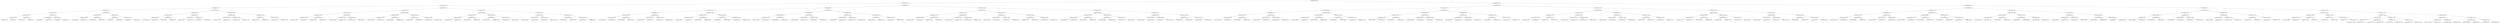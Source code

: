 digraph G{
777631320 [label="Node{data=[4519, 4519]}"]
777631320 -> 1079988125
1079988125 [label="Node{data=[3331, 3331]}"]
1079988125 -> 1029733685
1029733685 [label="Node{data=[1793, 1793]}"]
1029733685 -> 249038487
249038487 [label="Node{data=[304, 304]}"]
249038487 -> 1842383458
1842383458 [label="Node{data=[288, 288]}"]
1842383458 -> 1472791522
1472791522 [label="Node{data=[280, 280]}"]
1472791522 -> 1778275835
1778275835 [label="Node{data=[276, 276]}"]
1778275835 -> 660347629
660347629 [label="Node{data=[274, 274]}"]
660347629 -> 1312167934
1312167934 [label="Node{data=[273, 273]}"]
660347629 -> 1375722441
1375722441 [label="Node{data=[275, 275]}"]
1778275835 -> 1253379456
1253379456 [label="Node{data=[278, 278]}"]
1253379456 -> 226098505
226098505 [label="Node{data=[277, 277]}"]
1253379456 -> 1930334975
1930334975 [label="Node{data=[279, 279]}"]
1472791522 -> 1551908548
1551908548 [label="Node{data=[284, 284]}"]
1551908548 -> 1052500441
1052500441 [label="Node{data=[282, 282]}"]
1052500441 -> 2095763698
2095763698 [label="Node{data=[281, 281]}"]
1052500441 -> 2079599866
2079599866 [label="Node{data=[283, 283]}"]
1551908548 -> 652172126
652172126 [label="Node{data=[286, 286]}"]
652172126 -> 1191957365
1191957365 [label="Node{data=[285, 285]}"]
652172126 -> 1833756198
1833756198 [label="Node{data=[287, 287]}"]
1842383458 -> 931501193
931501193 [label="Node{data=[296, 296]}"]
931501193 -> 1809591436
1809591436 [label="Node{data=[292, 292]}"]
1809591436 -> 1926617849
1926617849 [label="Node{data=[290, 290]}"]
1926617849 -> 2015526739
2015526739 [label="Node{data=[289, 289]}"]
1926617849 -> 1670946050
1670946050 [label="Node{data=[291, 291]}"]
1809591436 -> 1764386225
1764386225 [label="Node{data=[294, 294]}"]
1764386225 -> 905214079
905214079 [label="Node{data=[293, 293]}"]
1764386225 -> 1590120821
1590120821 [label="Node{data=[295, 295]}"]
931501193 -> 2031134498
2031134498 [label="Node{data=[300, 300]}"]
2031134498 -> 1127043676
1127043676 [label="Node{data=[298, 298]}"]
1127043676 -> 1426914758
1426914758 [label="Node{data=[297, 297]}"]
1127043676 -> 824464107
824464107 [label="Node{data=[299, 299]}"]
2031134498 -> 1299307098
1299307098 [label="Node{data=[302, 302]}"]
1299307098 -> 1684524570
1684524570 [label="Node{data=[301, 301]}"]
1299307098 -> 1446505885
1446505885 [label="Node{data=[303, 303]}"]
249038487 -> 1159155386
1159155386 [label="Node{data=[1036, 1036]}"]
1159155386 -> 116911944
116911944 [label="Node{data=[369, 369]}"]
116911944 -> 1555752594
1555752594 [label="Node{data=[308, 308]}"]
1555752594 -> 898151325
898151325 [label="Node{data=[306, 306]}"]
898151325 -> 1242908936
1242908936 [label="Node{data=[305, 305]}"]
898151325 -> 1931571885
1931571885 [label="Node{data=[307, 307]}"]
1555752594 -> 2015659053
2015659053 [label="Node{data=[340, 340]}"]
2015659053 -> 138466543
138466543 [label="Node{data=[309, 309]}"]
2015659053 -> 1753059814
1753059814 [label="Node{data=[345, 345]}"]
116911944 -> 280044126
280044126 [label="Node{data=[783, 783]}"]
280044126 -> 1281939849
1281939849 [label="Node{data=[447, 447]}"]
1281939849 -> 1107401543
1107401543 [label="Node{data=[375, 375]}"]
1281939849 -> 1190645824
1190645824 [label="Node{data=[759, 759]}"]
280044126 -> 1598929170
1598929170 [label="Node{data=[785, 785]}"]
1598929170 -> 1440978915
1440978915 [label="Node{data=[784, 784]}"]
1598929170 -> 469169595
469169595 [label="Node{data=[832, 832]}"]
1159155386 -> 1677415253
1677415253 [label="Node{data=[1785, 1785]}"]
1677415253 -> 1372386065
1372386065 [label="Node{data=[1688, 1688]}"]
1372386065 -> 408500804
408500804 [label="Node{data=[1220, 1220]}"]
408500804 -> 883838937
883838937 [label="Node{data=[1215, 1215]}"]
408500804 -> 225887202
225887202 [label="Node{data=[1560, 1560]}"]
1372386065 -> 999615782
999615782 [label="Node{data=[1783, 1783]}"]
999615782 -> 1791912714
1791912714 [label="Node{data=[1782, 1782]}"]
999615782 -> 752365837
752365837 [label="Node{data=[1784, 1784]}"]
1677415253 -> 386571943
386571943 [label="Node{data=[1789, 1789]}"]
386571943 -> 199998653
199998653 [label="Node{data=[1787, 1787]}"]
199998653 -> 308547825
308547825 [label="Node{data=[1786, 1786]}"]
199998653 -> 2136546281
2136546281 [label="Node{data=[1788, 1788]}"]
386571943 -> 1021660419
1021660419 [label="Node{data=[1791, 1791]}"]
1021660419 -> 1790775414
1790775414 [label="Node{data=[1790, 1790]}"]
1021660419 -> 1483499080
1483499080 [label="Node{data=[1792, 1792]}"]
1029733685 -> 1868413183
1868413183 [label="Node{data=[2297, 2297]}"]
1868413183 -> 2043051330
2043051330 [label="Node{data=[2281, 2281]}"]
2043051330 -> 2071657644
2071657644 [label="Node{data=[2048, 2048]}"]
2071657644 -> 1075809197
1075809197 [label="Node{data=[1895, 1895]}"]
1075809197 -> 1116166417
1116166417 [label="Node{data=[1795, 1795]}"]
1116166417 -> 140578926
140578926 [label="Node{data=[1794, 1794]}"]
1116166417 -> 609354322
609354322 [label="Node{data=[1895, 1895]}"]
1075809197 -> 413968278
413968278 [label="Node{data=[2008, 2008]}"]
413968278 -> 1620781635
1620781635 [label="Node{data=[1928, 1928]}"]
413968278 -> 1626977374
1626977374 [label="Node{data=[2037, 2037]}"]
2071657644 -> 1410165377
1410165377 [label="Node{data=[2264, 2264]}"]
1410165377 -> 694220673
694220673 [label="Node{data=[2101, 2101]}"]
694220673 -> 277875164
277875164 [label="Node{data=[2084, 2084]}"]
694220673 -> 1030100180
1030100180 [label="Node{data=[2160, 2160]}"]
1410165377 -> 41957531
41957531 [label="Node{data=[2279, 2279]}"]
41957531 -> 745675701
745675701 [label="Node{data=[2278, 2278]}"]
41957531 -> 1010575630
1010575630 [label="Node{data=[2280, 2280]}"]
2043051330 -> 829508329
829508329 [label="Node{data=[2289, 2289]}"]
829508329 -> 842459324
842459324 [label="Node{data=[2285, 2285]}"]
842459324 -> 237368060
237368060 [label="Node{data=[2283, 2283]}"]
237368060 -> 1393348207
1393348207 [label="Node{data=[2282, 2282]}"]
237368060 -> 1754394853
1754394853 [label="Node{data=[2284, 2284]}"]
842459324 -> 1835501123
1835501123 [label="Node{data=[2287, 2287]}"]
1835501123 -> 1282685697
1282685697 [label="Node{data=[2286, 2286]}"]
1835501123 -> 2042559318
2042559318 [label="Node{data=[2288, 2288]}"]
829508329 -> 508504668
508504668 [label="Node{data=[2293, 2293]}"]
508504668 -> 1338761800
1338761800 [label="Node{data=[2291, 2291]}"]
1338761800 -> 579495043
579495043 [label="Node{data=[2290, 2290]}"]
1338761800 -> 752897999
752897999 [label="Node{data=[2292, 2292]}"]
508504668 -> 1268424133
1268424133 [label="Node{data=[2295, 2295]}"]
1268424133 -> 1540616028
1540616028 [label="Node{data=[2294, 2294]}"]
1268424133 -> 705439449
705439449 [label="Node{data=[2296, 2296]}"]
1868413183 -> 79469152
79469152 [label="Node{data=[3031, 3031]}"]
79469152 -> 458705799
458705799 [label="Node{data=[2882, 2882]}"]
458705799 -> 1606086334
1606086334 [label="Node{data=[2587, 2587]}"]
1606086334 -> 340472190
340472190 [label="Node{data=[2360, 2360]}"]
340472190 -> 1950668301
1950668301 [label="Node{data=[2330, 2330]}"]
340472190 -> 1441706097
1441706097 [label="Node{data=[2572, 2572]}"]
1606086334 -> 1571384172
1571384172 [label="Node{data=[2760, 2760]}"]
1571384172 -> 279212390
279212390 [label="Node{data=[2736, 2736]}"]
1571384172 -> 1115830721
1115830721 [label="Node{data=[2851, 2851]}"]
458705799 -> 1657763032
1657763032 [label="Node{data=[2935, 2935]}"]
1657763032 -> 1957401062
1957401062 [label="Node{data=[2894, 2894]}"]
1957401062 -> 1203237204
1203237204 [label="Node{data=[2887, 2887]}"]
1957401062 -> 338199634
338199634 [label="Node{data=[2918, 2918]}"]
1657763032 -> 232278971
232278971 [label="Node{data=[2982, 2982]}"]
232278971 -> 634703687
634703687 [label="Node{data=[2936, 2936]}"]
232278971 -> 1561438200
1561438200 [label="Node{data=[2984, 2984]}"]
79469152 -> 231449116
231449116 [label="Node{data=[3323, 3323]}"]
231449116 -> 1115796877
1115796877 [label="Node{data=[3319, 3319]}"]
1115796877 -> 1101853805
1101853805 [label="Node{data=[3317, 3317]}"]
1101853805 -> 299021767
299021767 [label="Node{data=[3102, 3102]}"]
1101853805 -> 1096363683
1096363683 [label="Node{data=[3318, 3318]}"]
1115796877 -> 247191256
247191256 [label="Node{data=[3321, 3321]}"]
247191256 -> 680678654
680678654 [label="Node{data=[3320, 3320]}"]
247191256 -> 745189542
745189542 [label="Node{data=[3322, 3322]}"]
231449116 -> 617525182
617525182 [label="Node{data=[3327, 3327]}"]
617525182 -> 1955832041
1955832041 [label="Node{data=[3325, 3325]}"]
1955832041 -> 1318858529
1318858529 [label="Node{data=[3324, 3324]}"]
1955832041 -> 923425236
923425236 [label="Node{data=[3326, 3326]}"]
617525182 -> 1718133716
1718133716 [label="Node{data=[3329, 3329]}"]
1718133716 -> 261477144
261477144 [label="Node{data=[3328, 3328]}"]
1718133716 -> 543101164
543101164 [label="Node{data=[3330, 3330]}"]
1079988125 -> 1165896138
1165896138 [label="Node{data=[4207, 4207]}"]
1165896138 -> 1714111666
1714111666 [label="Node{data=[3530, 3530]}"]
1714111666 -> 1200047740
1200047740 [label="Node{data=[3347, 3347]}"]
1200047740 -> 528999952
528999952 [label="Node{data=[3339, 3339]}"]
528999952 -> 730053715
730053715 [label="Node{data=[3335, 3335]}"]
730053715 -> 389116741
389116741 [label="Node{data=[3333, 3333]}"]
389116741 -> 1794663289
1794663289 [label="Node{data=[3332, 3332]}"]
389116741 -> 1257226064
1257226064 [label="Node{data=[3334, 3334]}"]
730053715 -> 2084103034
2084103034 [label="Node{data=[3337, 3337]}"]
2084103034 -> 1611603171
1611603171 [label="Node{data=[3336, 3336]}"]
2084103034 -> 1229277232
1229277232 [label="Node{data=[3338, 3338]}"]
528999952 -> 2129095543
2129095543 [label="Node{data=[3343, 3343]}"]
2129095543 -> 1165976802
1165976802 [label="Node{data=[3341, 3341]}"]
1165976802 -> 1561297066
1561297066 [label="Node{data=[3340, 3340]}"]
1165976802 -> 1047025651
1047025651 [label="Node{data=[3342, 3342]}"]
2129095543 -> 2064723866
2064723866 [label="Node{data=[3345, 3345]}"]
2064723866 -> 1173818478
1173818478 [label="Node{data=[3344, 3344]}"]
2064723866 -> 1683803818
1683803818 [label="Node{data=[3346, 3346]}"]
1200047740 -> 410507805
410507805 [label="Node{data=[3355, 3355]}"]
410507805 -> 1793612662
1793612662 [label="Node{data=[3351, 3351]}"]
1793612662 -> 385990201
385990201 [label="Node{data=[3349, 3349]}"]
385990201 -> 363465709
363465709 [label="Node{data=[3348, 3348]}"]
385990201 -> 858492023
858492023 [label="Node{data=[3350, 3350]}"]
1793612662 -> 456147599
456147599 [label="Node{data=[3353, 3353]}"]
456147599 -> 31119270
31119270 [label="Node{data=[3352, 3352]}"]
456147599 -> 1156206867
1156206867 [label="Node{data=[3354, 3354]}"]
410507805 -> 726476237
726476237 [label="Node{data=[3500, 3500]}"]
726476237 -> 846212625
846212625 [label="Node{data=[3357, 3357]}"]
846212625 -> 1698740254
1698740254 [label="Node{data=[3356, 3356]}"]
846212625 -> 1932791660
1932791660 [label="Node{data=[3491, 3491]}"]
726476237 -> 831864714
831864714 [label="Node{data=[3528, 3528]}"]
831864714 -> 44474127
44474127 [label="Node{data=[3527, 3527]}"]
831864714 -> 1657165581
1657165581 [label="Node{data=[3529, 3529]}"]
1714111666 -> 836397910
836397910 [label="Node{data=[3907, 3907]}"]
836397910 -> 690715528
690715528 [label="Node{data=[3538, 3538]}"]
690715528 -> 524535621
524535621 [label="Node{data=[3534, 3534]}"]
524535621 -> 1340966303
1340966303 [label="Node{data=[3532, 3532]}"]
1340966303 -> 756008943
756008943 [label="Node{data=[3531, 3531]}"]
1340966303 -> 1602887421
1602887421 [label="Node{data=[3533, 3533]}"]
524535621 -> 1592955814
1592955814 [label="Node{data=[3536, 3536]}"]
1592955814 -> 2106602650
2106602650 [label="Node{data=[3535, 3535]}"]
1592955814 -> 779334776
779334776 [label="Node{data=[3537, 3537]}"]
690715528 -> 562113213
562113213 [label="Node{data=[3542, 3542]}"]
562113213 -> 1805968008
1805968008 [label="Node{data=[3540, 3540]}"]
1805968008 -> 392970114
392970114 [label="Node{data=[3539, 3539]}"]
1805968008 -> 613386595
613386595 [label="Node{data=[3541, 3541]}"]
562113213 -> 208898957
208898957 [label="Node{data=[3544, 3544]}"]
208898957 -> 1083148329
1083148329 [label="Node{data=[3543, 3543]}"]
208898957 -> 921251733
921251733 [label="Node{data=[3831, 3831]}"]
836397910 -> 1861582010
1861582010 [label="Node{data=[4199, 4199]}"]
1861582010 -> 2127211786
2127211786 [label="Node{data=[4123, 4123]}"]
2127211786 -> 1119403066
1119403066 [label="Node{data=[4096, 4096]}"]
1119403066 -> 1028826751
1028826751 [label="Node{data=[3923, 3923]}"]
1119403066 -> 2013732291
2013732291 [label="Node{data=[4105, 4105]}"]
2127211786 -> 1393446196
1393446196 [label="Node{data=[4170, 4170]}"]
1393446196 -> 1422942723
1422942723 [label="Node{data=[4124, 4124]}"]
1393446196 -> 2082035640
2082035640 [label="Node{data=[4198, 4198]}"]
1861582010 -> 1018209533
1018209533 [label="Node{data=[4203, 4203]}"]
1018209533 -> 494287282
494287282 [label="Node{data=[4201, 4201]}"]
494287282 -> 1247903845
1247903845 [label="Node{data=[4200, 4200]}"]
494287282 -> 2096343558
2096343558 [label="Node{data=[4202, 4202]}"]
1018209533 -> 1163750953
1163750953 [label="Node{data=[4205, 4205]}"]
1163750953 -> 1766483097
1766483097 [label="Node{data=[4204, 4204]}"]
1163750953 -> 804168573
804168573 [label="Node{data=[4206, 4206]}"]
1165896138 -> 1311543068
1311543068 [label="Node{data=[4487, 4487]}"]
1311543068 -> 1613667542
1613667542 [label="Node{data=[4442, 4442]}"]
1613667542 -> 1517961958
1517961958 [label="Node{data=[4411, 4411]}"]
1517961958 -> 5629855
5629855 [label="Node{data=[4211, 4211]}"]
5629855 -> 715906278
715906278 [label="Node{data=[4209, 4209]}"]
715906278 -> 1056386377
1056386377 [label="Node{data=[4208, 4208]}"]
715906278 -> 915551491
915551491 [label="Node{data=[4210, 4210]}"]
5629855 -> 424953169
424953169 [label="Node{data=[4213, 4213]}"]
424953169 -> 1844246129
1844246129 [label="Node{data=[4212, 4212]}"]
424953169 -> 1794507744
1794507744 [label="Node{data=[4214, 4214]}"]
1517961958 -> 1298860432
1298860432 [label="Node{data=[4438, 4438]}"]
1298860432 -> 1982772129
1982772129 [label="Node{data=[4436, 4436]}"]
1982772129 -> 2088475755
2088475755 [label="Node{data=[4417, 4417]}"]
1982772129 -> 650672391
650672391 [label="Node{data=[4437, 4437]}"]
1298860432 -> 872076231
872076231 [label="Node{data=[4440, 4440]}"]
872076231 -> 810212770
810212770 [label="Node{data=[4439, 4439]}"]
872076231 -> 275941124
275941124 [label="Node{data=[4441, 4441]}"]
1613667542 -> 1964495948
1964495948 [label="Node{data=[4450, 4450]}"]
1964495948 -> 278283714
278283714 [label="Node{data=[4446, 4446]}"]
278283714 -> 1985424831
1985424831 [label="Node{data=[4444, 4444]}"]
1985424831 -> 1914293974
1914293974 [label="Node{data=[4443, 4443]}"]
1985424831 -> 971489645
971489645 [label="Node{data=[4445, 4445]}"]
278283714 -> 469576646
469576646 [label="Node{data=[4448, 4448]}"]
469576646 -> 1409865683
1409865683 [label="Node{data=[4447, 4447]}"]
469576646 -> 1759235322
1759235322 [label="Node{data=[4449, 4449]}"]
1964495948 -> 1865454629
1865454629 [label="Node{data=[4454, 4454]}"]
1865454629 -> 501297438
501297438 [label="Node{data=[4452, 4452]}"]
501297438 -> 256236350
256236350 [label="Node{data=[4451, 4451]}"]
501297438 -> 969894448
969894448 [label="Node{data=[4453, 4453]}"]
1865454629 -> 1379225744
1379225744 [label="Node{data=[4458, 4458]}"]
1379225744 -> 1187570185
1187570185 [label="Node{data=[4455, 4455]}"]
1379225744 -> 1744133573
1744133573 [label="Node{data=[4459, 4459]}"]
1311543068 -> 631846369
631846369 [label="Node{data=[4503, 4503]}"]
631846369 -> 1566593044
1566593044 [label="Node{data=[4495, 4495]}"]
1566593044 -> 1555638555
1555638555 [label="Node{data=[4491, 4491]}"]
1555638555 -> 300895292
300895292 [label="Node{data=[4489, 4489]}"]
300895292 -> 2105898461
2105898461 [label="Node{data=[4488, 4488]}"]
300895292 -> 574253705
574253705 [label="Node{data=[4490, 4490]}"]
1555638555 -> 928935460
928935460 [label="Node{data=[4493, 4493]}"]
928935460 -> 1555782239
1555782239 [label="Node{data=[4492, 4492]}"]
928935460 -> 180811656
180811656 [label="Node{data=[4494, 4494]}"]
1566593044 -> 2069473915
2069473915 [label="Node{data=[4499, 4499]}"]
2069473915 -> 1060291706
1060291706 [label="Node{data=[4497, 4497]}"]
1060291706 -> 962398305
962398305 [label="Node{data=[4496, 4496]}"]
1060291706 -> 77251189
77251189 [label="Node{data=[4498, 4498]}"]
2069473915 -> 841394927
841394927 [label="Node{data=[4501, 4501]}"]
841394927 -> 463382981
463382981 [label="Node{data=[4500, 4500]}"]
841394927 -> 1246864599
1246864599 [label="Node{data=[4502, 4502]}"]
631846369 -> 411717250
411717250 [label="Node{data=[4511, 4511]}"]
411717250 -> 536669870
536669870 [label="Node{data=[4507, 4507]}"]
536669870 -> 1900198933
1900198933 [label="Node{data=[4505, 4505]}"]
1900198933 -> 921885174
921885174 [label="Node{data=[4504, 4504]}"]
1900198933 -> 2084990964
2084990964 [label="Node{data=[4506, 4506]}"]
536669870 -> 70739788
70739788 [label="Node{data=[4509, 4509]}"]
70739788 -> 1626460619
1626460619 [label="Node{data=[4508, 4508]}"]
70739788 -> 1089243466
1089243466 [label="Node{data=[4510, 4510]}"]
411717250 -> 253392748
253392748 [label="Node{data=[4515, 4515]}"]
253392748 -> 816344260
816344260 [label="Node{data=[4513, 4513]}"]
816344260 -> 1580833939
1580833939 [label="Node{data=[4512, 4512]}"]
816344260 -> 2059139271
2059139271 [label="Node{data=[4514, 4514]}"]
253392748 -> 642142699
642142699 [label="Node{data=[4517, 4517]}"]
642142699 -> 1442564011
1442564011 [label="Node{data=[4516, 4516]}"]
642142699 -> 1194591363
1194591363 [label="Node{data=[4518, 4518]}"]
777631320 -> 1651286370
1651286370 [label="Node{data=[5230, 5230]}"]
1651286370 -> 1982954957
1982954957 [label="Node{data=[4725, 4725]}"]
1982954957 -> 2113677887
2113677887 [label="Node{data=[4674, 4674]}"]
2113677887 -> 445327647
445327647 [label="Node{data=[4658, 4658]}"]
445327647 -> 493616285
493616285 [label="Node{data=[4559, 4559]}"]
493616285 -> 1615406568
1615406568 [label="Node{data=[4523, 4523]}"]
1615406568 -> 2088261132
2088261132 [label="Node{data=[4521, 4521]}"]
2088261132 -> 1073240909
1073240909 [label="Node{data=[4520, 4520]}"]
2088261132 -> 2109069115
2109069115 [label="Node{data=[4522, 4522]}"]
1615406568 -> 1425726208
1425726208 [label="Node{data=[4525, 4525]}"]
1425726208 -> 1779183525
1779183525 [label="Node{data=[4524, 4524]}"]
1425726208 -> 391328666
391328666 [label="Node{data=[4526, 4526]}"]
493616285 -> 1150038596
1150038596 [label="Node{data=[4648, 4648]}"]
1150038596 -> 1177342734
1177342734 [label="Node{data=[4623, 4623]}"]
1177342734 -> 1297526121
1297526121 [label="Node{data=[4580, 4580]}"]
1177342734 -> 1125615802
1125615802 [label="Node{data=[4643, 4643]}"]
1150038596 -> 1722588302
1722588302 [label="Node{data=[4656, 4656]}"]
1722588302 -> 1178109942
1178109942 [label="Node{data=[4655, 4655]}"]
1722588302 -> 1056790461
1056790461 [label="Node{data=[4657, 4657]}"]
445327647 -> 1104169600
1104169600 [label="Node{data=[4666, 4666]}"]
1104169600 -> 1134229208
1134229208 [label="Node{data=[4662, 4662]}"]
1134229208 -> 1092607594
1092607594 [label="Node{data=[4660, 4660]}"]
1092607594 -> 353053003
353053003 [label="Node{data=[4659, 4659]}"]
1092607594 -> 1456268576
1456268576 [label="Node{data=[4661, 4661]}"]
1134229208 -> 1123349783
1123349783 [label="Node{data=[4664, 4664]}"]
1123349783 -> 2108137389
2108137389 [label="Node{data=[4663, 4663]}"]
1123349783 -> 833269795
833269795 [label="Node{data=[4665, 4665]}"]
1104169600 -> 8300243
8300243 [label="Node{data=[4670, 4670]}"]
8300243 -> 1707583366
1707583366 [label="Node{data=[4668, 4668]}"]
1707583366 -> 610010724
610010724 [label="Node{data=[4667, 4667]}"]
1707583366 -> 1083412836
1083412836 [label="Node{data=[4669, 4669]}"]
8300243 -> 900657051
900657051 [label="Node{data=[4672, 4672]}"]
900657051 -> 1829602623
1829602623 [label="Node{data=[4671, 4671]}"]
900657051 -> 690405852
690405852 [label="Node{data=[4673, 4673]}"]
2113677887 -> 1977773357
1977773357 [label="Node{data=[4690, 4690]}"]
1977773357 -> 930256445
930256445 [label="Node{data=[4682, 4682]}"]
930256445 -> 911726993
911726993 [label="Node{data=[4678, 4678]}"]
911726993 -> 694208166
694208166 [label="Node{data=[4676, 4676]}"]
694208166 -> 1326276002
1326276002 [label="Node{data=[4675, 4675]}"]
694208166 -> 1827531008
1827531008 [label="Node{data=[4677, 4677]}"]
911726993 -> 1685991005
1685991005 [label="Node{data=[4680, 4680]}"]
1685991005 -> 1266975106
1266975106 [label="Node{data=[4679, 4679]}"]
1685991005 -> 1849767197
1849767197 [label="Node{data=[4681, 4681]}"]
930256445 -> 1843881020
1843881020 [label="Node{data=[4686, 4686]}"]
1843881020 -> 2021569307
2021569307 [label="Node{data=[4684, 4684]}"]
2021569307 -> 387556615
387556615 [label="Node{data=[4683, 4683]}"]
2021569307 -> 1880589092
1880589092 [label="Node{data=[4685, 4685]}"]
1843881020 -> 638046110
638046110 [label="Node{data=[4688, 4688]}"]
638046110 -> 728520238
728520238 [label="Node{data=[4687, 4687]}"]
638046110 -> 1896349657
1896349657 [label="Node{data=[4689, 4689]}"]
1977773357 -> 1036344446
1036344446 [label="Node{data=[4698, 4698]}"]
1036344446 -> 623251303
623251303 [label="Node{data=[4694, 4694]}"]
623251303 -> 1823666379
1823666379 [label="Node{data=[4692, 4692]}"]
1823666379 -> 570766259
570766259 [label="Node{data=[4691, 4691]}"]
1823666379 -> 901037345
901037345 [label="Node{data=[4693, 4693]}"]
623251303 -> 553435591
553435591 [label="Node{data=[4696, 4696]}"]
553435591 -> 1530087867
1530087867 [label="Node{data=[4695, 4695]}"]
553435591 -> 1352692165
1352692165 [label="Node{data=[4697, 4697]}"]
1036344446 -> 1089311557
1089311557 [label="Node{data=[4702, 4702]}"]
1089311557 -> 106532966
106532966 [label="Node{data=[4700, 4700]}"]
106532966 -> 1206288263
1206288263 [label="Node{data=[4699, 4699]}"]
106532966 -> 345706727
345706727 [label="Node{data=[4701, 4701]}"]
1089311557 -> 952159882
952159882 [label="Node{data=[4707, 4707]}"]
952159882 -> 1926275924
1926275924 [label="Node{data=[4703, 4703]}"]
952159882 -> 104788174
104788174 [label="Node{data=[4724, 4724]}"]
1982954957 -> 1248777414
1248777414 [label="Node{data=[5176, 5176]}"]
1248777414 -> 1952769951
1952769951 [label="Node{data=[4918, 4918]}"]
1952769951 -> 56172612
56172612 [label="Node{data=[4733, 4733]}"]
56172612 -> 1922041953
1922041953 [label="Node{data=[4729, 4729]}"]
1922041953 -> 1323579921
1323579921 [label="Node{data=[4727, 4727]}"]
1323579921 -> 502232141
502232141 [label="Node{data=[4726, 4726]}"]
1323579921 -> 1476275380
1476275380 [label="Node{data=[4728, 4728]}"]
1922041953 -> 627045674
627045674 [label="Node{data=[4731, 4731]}"]
627045674 -> 1241806626
1241806626 [label="Node{data=[4730, 4730]}"]
627045674 -> 741289779
741289779 [label="Node{data=[4732, 4732]}"]
56172612 -> 168967566
168967566 [label="Node{data=[4767, 4767]}"]
168967566 -> 1346273091
1346273091 [label="Node{data=[4735, 4735]}"]
1346273091 -> 971681537
971681537 [label="Node{data=[4734, 4734]}"]
1346273091 -> 1827228088
1827228088 [label="Node{data=[4736, 4736]}"]
168967566 -> 1997338598
1997338598 [label="Node{data=[4852, 4852]}"]
1997338598 -> 1416321571
1416321571 [label="Node{data=[4775, 4775]}"]
1997338598 -> 949318920
949318920 [label="Node{data=[4917, 4917]}"]
1952769951 -> 504844075
504844075 [label="Node{data=[5081, 5081]}"]
504844075 -> 246687944
246687944 [label="Node{data=[5077, 5077]}"]
246687944 -> 8438143
8438143 [label="Node{data=[5075, 5075]}"]
8438143 -> 330221906
330221906 [label="Node{data=[4954, 4954]}"]
8438143 -> 937734683
937734683 [label="Node{data=[5076, 5076]}"]
246687944 -> 406400583
406400583 [label="Node{data=[5079, 5079]}"]
406400583 -> 515153670
515153670 [label="Node{data=[5078, 5078]}"]
406400583 -> 2067079643
2067079643 [label="Node{data=[5080, 5080]}"]
504844075 -> 1767059660
1767059660 [label="Node{data=[5172, 5172]}"]
1767059660 -> 952721591
952721591 [label="Node{data=[5152, 5152]}"]
952721591 -> 37721095
37721095 [label="Node{data=[5105, 5105]}"]
952721591 -> 1356224098
1356224098 [label="Node{data=[5171, 5171]}"]
1767059660 -> 552847844
552847844 [label="Node{data=[5174, 5174]}"]
552847844 -> 1405933973
1405933973 [label="Node{data=[5173, 5173]}"]
552847844 -> 766373959
766373959 [label="Node{data=[5175, 5175]}"]
1248777414 -> 1336596182
1336596182 [label="Node{data=[5192, 5192]}"]
1336596182 -> 1906870830
1906870830 [label="Node{data=[5184, 5184]}"]
1906870830 -> 1142810111
1142810111 [label="Node{data=[5180, 5180]}"]
1142810111 -> 108006131
108006131 [label="Node{data=[5178, 5178]}"]
108006131 -> 527790221
527790221 [label="Node{data=[5177, 5177]}"]
108006131 -> 708407479
708407479 [label="Node{data=[5179, 5179]}"]
1142810111 -> 27281938
27281938 [label="Node{data=[5182, 5182]}"]
27281938 -> 117571399
117571399 [label="Node{data=[5181, 5181]}"]
27281938 -> 860096050
860096050 [label="Node{data=[5183, 5183]}"]
1906870830 -> 1385788453
1385788453 [label="Node{data=[5188, 5188]}"]
1385788453 -> 1365923006
1365923006 [label="Node{data=[5186, 5186]}"]
1365923006 -> 1494835731
1494835731 [label="Node{data=[5185, 5185]}"]
1365923006 -> 1249876628
1249876628 [label="Node{data=[5187, 5187]}"]
1385788453 -> 1407117218
1407117218 [label="Node{data=[5190, 5190]}"]
1407117218 -> 1343391427
1343391427 [label="Node{data=[5189, 5189]}"]
1407117218 -> 1107918632
1107918632 [label="Node{data=[5191, 5191]}"]
1336596182 -> 1955915463
1955915463 [label="Node{data=[5200, 5200]}"]
1955915463 -> 1356069888
1356069888 [label="Node{data=[5196, 5196]}"]
1356069888 -> 338910279
338910279 [label="Node{data=[5194, 5194]}"]
338910279 -> 499814870
499814870 [label="Node{data=[5193, 5193]}"]
338910279 -> 1320939126
1320939126 [label="Node{data=[5195, 5195]}"]
1356069888 -> 29833309
29833309 [label="Node{data=[5198, 5198]}"]
29833309 -> 261659974
261659974 [label="Node{data=[5197, 5197]}"]
29833309 -> 1184233794
1184233794 [label="Node{data=[5199, 5199]}"]
1955915463 -> 1464625080
1464625080 [label="Node{data=[5204, 5204]}"]
1464625080 -> 1878112476
1878112476 [label="Node{data=[5202, 5202]}"]
1878112476 -> 608729801
608729801 [label="Node{data=[5201, 5201]}"]
1878112476 -> 1308543211
1308543211 [label="Node{data=[5203, 5203]}"]
1464625080 -> 2042300235
2042300235 [label="Node{data=[5206, 5206]}"]
2042300235 -> 468613112
468613112 [label="Node{data=[5205, 5205]}"]
2042300235 -> 2081933438
2081933438 [label="Node{data=[5207, 5207]}"]
1651286370 -> 1201012359
1201012359 [label="Node{data=[6389, 6389]}"]
1201012359 -> 1714763873
1714763873 [label="Node{data=[6199, 6199]}"]
1714763873 -> 244105960
244105960 [label="Node{data=[5245, 5245]}"]
244105960 -> 1285205887
1285205887 [label="Node{data=[5238, 5238]}"]
1285205887 -> 613613997
613613997 [label="Node{data=[5234, 5234]}"]
613613997 -> 1797964654
1797964654 [label="Node{data=[5232, 5232]}"]
1797964654 -> 64608097
64608097 [label="Node{data=[5231, 5231]}"]
1797964654 -> 446783794
446783794 [label="Node{data=[5233, 5233]}"]
613613997 -> 646153634
646153634 [label="Node{data=[5236, 5236]}"]
646153634 -> 462357423
462357423 [label="Node{data=[5235, 5235]}"]
646153634 -> 1444986208
1444986208 [label="Node{data=[5237, 5237]}"]
1285205887 -> 1192885863
1192885863 [label="Node{data=[5242, 5242]}"]
1192885863 -> 2106445235
2106445235 [label="Node{data=[5240, 5240]}"]
2106445235 -> 511454166
511454166 [label="Node{data=[5239, 5239]}"]
2106445235 -> 1298423492
1298423492 [label="Node{data=[5241, 5241]}"]
1192885863 -> 1158048713
1158048713 [label="Node{data=[5244, 5244]}"]
1158048713 -> 1458951823
1458951823 [label="Node{data=[5243, 5243]}"]
244105960 -> 690513180
690513180 [label="Node{data=[5634, 5634]}"]
690513180 -> 1180015747
1180015747 [label="Node{data=[5382, 5382]}"]
1180015747 -> 813428643
813428643 [label="Node{data=[5246, 5246]}"]
813428643 -> 1220675213
1220675213 [label="Node{data=[5246, 5246]}"]
813428643 -> 573086220
573086220 [label="Node{data=[5338, 5338]}"]
1180015747 -> 1215540046
1215540046 [label="Node{data=[5424, 5424]}"]
1215540046 -> 664421140
664421140 [label="Node{data=[5423, 5423]}"]
1215540046 -> 2142560004
2142560004 [label="Node{data=[5478, 5478]}"]
690513180 -> 422232580
422232580 [label="Node{data=[5967, 5967]}"]
422232580 -> 1280713652
1280713652 [label="Node{data=[5833, 5833]}"]
1280713652 -> 958487497
958487497 [label="Node{data=[5767, 5767]}"]
1280713652 -> 1614081814
1614081814 [label="Node{data=[5911, 5911]}"]
422232580 -> 801192950
801192950 [label="Node{data=[6130, 6130]}"]
801192950 -> 1391978041
1391978041 [label="Node{data=[6105, 6105]}"]
801192950 -> 1631260861
1631260861 [label="Node{data=[6198, 6198]}"]
1714763873 -> 649076691
649076691 [label="Node{data=[6341, 6341]}"]
649076691 -> 560760
560760 [label="Node{data=[6333, 6333]}"]
560760 -> 1839429230
1839429230 [label="Node{data=[6280, 6280]}"]
1839429230 -> 1411657119
1411657119 [label="Node{data=[6249, 6249]}"]
1411657119 -> 1926037071
1926037071 [label="Node{data=[6221, 6221]}"]
1411657119 -> 913556768
913556768 [label="Node{data=[6277, 6277]}"]
1839429230 -> 1083557254
1083557254 [label="Node{data=[6331, 6331]}"]
1083557254 -> 891834590
891834590 [label="Node{data=[6330, 6330]}"]
1083557254 -> 537132722
537132722 [label="Node{data=[6332, 6332]}"]
560760 -> 141653335
141653335 [label="Node{data=[6337, 6337]}"]
141653335 -> 1713776682
1713776682 [label="Node{data=[6335, 6335]}"]
1713776682 -> 293546640
293546640 [label="Node{data=[6334, 6334]}"]
1713776682 -> 775331939
775331939 [label="Node{data=[6336, 6336]}"]
141653335 -> 770618175
770618175 [label="Node{data=[6339, 6339]}"]
770618175 -> 2061412816
2061412816 [label="Node{data=[6338, 6338]}"]
770618175 -> 312289201
312289201 [label="Node{data=[6340, 6340]}"]
649076691 -> 154380345
154380345 [label="Node{data=[6381, 6381]}"]
154380345 -> 1360823659
1360823659 [label="Node{data=[6345, 6345]}"]
1360823659 -> 1577264817
1577264817 [label="Node{data=[6343, 6343]}"]
1577264817 -> 626532975
626532975 [label="Node{data=[6342, 6342]}"]
1577264817 -> 826156189
826156189 [label="Node{data=[6344, 6344]}"]
1360823659 -> 71096332
71096332 [label="Node{data=[6379, 6379]}"]
71096332 -> 1129140372
1129140372 [label="Node{data=[6375, 6375]}"]
71096332 -> 660756936
660756936 [label="Node{data=[6380, 6380]}"]
154380345 -> 1731763061
1731763061 [label="Node{data=[6385, 6385]}"]
1731763061 -> 94815014
94815014 [label="Node{data=[6383, 6383]}"]
94815014 -> 751233782
751233782 [label="Node{data=[6382, 6382]}"]
94815014 -> 434068159
434068159 [label="Node{data=[6384, 6384]}"]
1731763061 -> 975149506
975149506 [label="Node{data=[6387, 6387]}"]
975149506 -> 152289876
152289876 [label="Node{data=[6386, 6386]}"]
975149506 -> 312019162
312019162 [label="Node{data=[6388, 6388]}"]
1201012359 -> 1911595668
1911595668 [label="Node{data=[6912, 6912]}"]
1911595668 -> 929559777
929559777 [label="Node{data=[6405, 6405]}"]
929559777 -> 552702267
552702267 [label="Node{data=[6397, 6397]}"]
552702267 -> 2062844455
2062844455 [label="Node{data=[6393, 6393]}"]
2062844455 -> 249850863
249850863 [label="Node{data=[6391, 6391]}"]
249850863 -> 103564846
103564846 [label="Node{data=[6390, 6390]}"]
249850863 -> 712533913
712533913 [label="Node{data=[6392, 6392]}"]
2062844455 -> 1950559563
1950559563 [label="Node{data=[6395, 6395]}"]
1950559563 -> 1498778431
1498778431 [label="Node{data=[6394, 6394]}"]
1950559563 -> 1034730253
1034730253 [label="Node{data=[6396, 6396]}"]
552702267 -> 1417762702
1417762702 [label="Node{data=[6401, 6401]}"]
1417762702 -> 969212192
969212192 [label="Node{data=[6399, 6399]}"]
969212192 -> 1287420244
1287420244 [label="Node{data=[6398, 6398]}"]
969212192 -> 345036573
345036573 [label="Node{data=[6400, 6400]}"]
1417762702 -> 1257492262
1257492262 [label="Node{data=[6403, 6403]}"]
1257492262 -> 1529744217
1529744217 [label="Node{data=[6402, 6402]}"]
1257492262 -> 1962389425
1962389425 [label="Node{data=[6404, 6404]}"]
929559777 -> 1716364813
1716364813 [label="Node{data=[6413, 6413]}"]
1716364813 -> 840163101
840163101 [label="Node{data=[6409, 6409]}"]
840163101 -> 424443589
424443589 [label="Node{data=[6407, 6407]}"]
424443589 -> 1351598202
1351598202 [label="Node{data=[6406, 6406]}"]
424443589 -> 1543072168
1543072168 [label="Node{data=[6408, 6408]}"]
840163101 -> 2000596733
2000596733 [label="Node{data=[6411, 6411]}"]
2000596733 -> 226385033
226385033 [label="Node{data=[6410, 6410]}"]
2000596733 -> 593281356
593281356 [label="Node{data=[6412, 6412]}"]
1716364813 -> 871909542
871909542 [label="Node{data=[6417, 6417]}"]
871909542 -> 833835362
833835362 [label="Node{data=[6415, 6415]}"]
833835362 -> 1322699209
1322699209 [label="Node{data=[6414, 6414]}"]
833835362 -> 197474302
197474302 [label="Node{data=[6416, 6416]}"]
871909542 -> 2047472472
2047472472 [label="Node{data=[6709, 6709]}"]
2047472472 -> 1360692538
1360692538 [label="Node{data=[6418, 6418]}"]
2047472472 -> 695899729
695899729 [label="Node{data=[6785, 6785]}"]
1911595668 -> 186793543
186793543 [label="Node{data=[7727, 7727]}"]
186793543 -> 1048874824
1048874824 [label="Node{data=[7719, 7719]}"]
1048874824 -> 993197815
993197815 [label="Node{data=[7630, 7630]}"]
993197815 -> 1183264734
1183264734 [label="Node{data=[7391, 7391]}"]
1183264734 -> 1557000527
1557000527 [label="Node{data=[6939, 6939]}"]
1183264734 -> 1185536849
1185536849 [label="Node{data=[7463, 7463]}"]
993197815 -> 1790988341
1790988341 [label="Node{data=[7717, 7717]}"]
1790988341 -> 356936556
356936556 [label="Node{data=[7716, 7716]}"]
1790988341 -> 649246466
649246466 [label="Node{data=[7718, 7718]}"]
1048874824 -> 784962518
784962518 [label="Node{data=[7723, 7723]}"]
784962518 -> 1180708802
1180708802 [label="Node{data=[7721, 7721]}"]
1180708802 -> 1624973673
1624973673 [label="Node{data=[7720, 7720]}"]
1180708802 -> 1398964439
1398964439 [label="Node{data=[7722, 7722]}"]
784962518 -> 827846222
827846222 [label="Node{data=[7725, 7725]}"]
827846222 -> 1989073305
1989073305 [label="Node{data=[7724, 7724]}"]
827846222 -> 1340567112
1340567112 [label="Node{data=[7726, 7726]}"]
186793543 -> 138685275
138685275 [label="Node{data=[7743, 7743]}"]
138685275 -> 107975043
107975043 [label="Node{data=[7735, 7735]}"]
107975043 -> 103662278
103662278 [label="Node{data=[7731, 7731]}"]
103662278 -> 1917614437
1917614437 [label="Node{data=[7729, 7729]}"]
1917614437 -> 1534823044
1534823044 [label="Node{data=[7728, 7728]}"]
1917614437 -> 568523745
568523745 [label="Node{data=[7730, 7730]}"]
103662278 -> 1236346601
1236346601 [label="Node{data=[7733, 7733]}"]
1236346601 -> 1487399403
1487399403 [label="Node{data=[7732, 7732]}"]
1236346601 -> 1603233745
1603233745 [label="Node{data=[7734, 7734]}"]
107975043 -> 1761911346
1761911346 [label="Node{data=[7739, 7739]}"]
1761911346 -> 700602261
700602261 [label="Node{data=[7737, 7737]}"]
700602261 -> 1313676279
1313676279 [label="Node{data=[7736, 7736]}"]
700602261 -> 1792564224
1792564224 [label="Node{data=[7738, 7738]}"]
1761911346 -> 637625947
637625947 [label="Node{data=[7741, 7741]}"]
637625947 -> 499442673
499442673 [label="Node{data=[7740, 7740]}"]
637625947 -> 1005633821
1005633821 [label="Node{data=[7742, 7742]}"]
138685275 -> 333488703
333488703 [label="Node{data=[8345, 8345]}"]
333488703 -> 1056845222
1056845222 [label="Node{data=[7770, 7770]}"]
1056845222 -> 77568739
77568739 [label="Node{data=[7745, 7745]}"]
77568739 -> 970611524
970611524 [label="Node{data=[7744, 7744]}"]
77568739 -> 792590106
792590106 [label="Node{data=[7746, 7746]}"]
1056845222 -> 1617001542
1617001542 [label="Node{data=[8145, 8145]}"]
1617001542 -> 408005163
408005163 [label="Node{data=[7984, 7984]}"]
1617001542 -> 1941619230
1941619230 [label="Node{data=[8269, 8269]}"]
333488703 -> 872377940
872377940 [label="Node{data=[9202, 9202]}"]
872377940 -> 1486337825
1486337825 [label="Node{data=[8484, 8484]}"]
1486337825 -> 1300385514
1300385514 [label="Node{data=[8405, 8405]}"]
1486337825 -> 1754128246
1754128246 [label="Node{data=[8957, 8957]}"]
872377940 -> 541622781
541622781 [label="Node{data=[9634, 9634]}"]
541622781 -> 1166214250
1166214250 [label="Node{data=[9318, 9318]}"]
541622781 -> 438953774
438953774 [label="Node{data=[9680, 9680]}"]
}